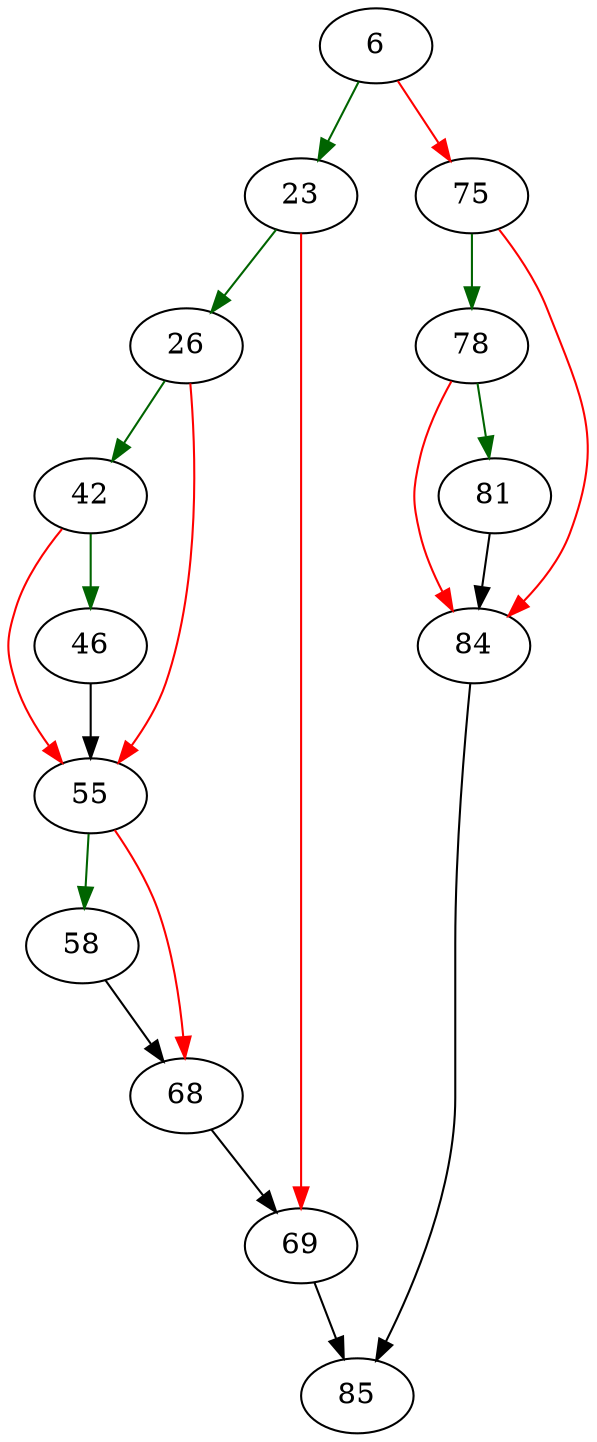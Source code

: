 strict digraph "bindText" {
	// Node definitions.
	6 [entry=true];
	23;
	75;
	26;
	69;
	42;
	55;
	46;
	58;
	68;
	85;
	78;
	84;
	81;

	// Edge definitions.
	6 -> 23 [
		color=darkgreen
		cond=true
	];
	6 -> 75 [
		color=red
		cond=false
	];
	23 -> 26 [
		color=darkgreen
		cond=true
	];
	23 -> 69 [
		color=red
		cond=false
	];
	75 -> 78 [
		color=darkgreen
		cond=true
	];
	75 -> 84 [
		color=red
		cond=false
	];
	26 -> 42 [
		color=darkgreen
		cond=true
	];
	26 -> 55 [
		color=red
		cond=false
	];
	69 -> 85;
	42 -> 55 [
		color=red
		cond=false
	];
	42 -> 46 [
		color=darkgreen
		cond=true
	];
	55 -> 58 [
		color=darkgreen
		cond=true
	];
	55 -> 68 [
		color=red
		cond=false
	];
	46 -> 55;
	58 -> 68;
	68 -> 69;
	78 -> 84 [
		color=red
		cond=false
	];
	78 -> 81 [
		color=darkgreen
		cond=true
	];
	84 -> 85;
	81 -> 84;
}